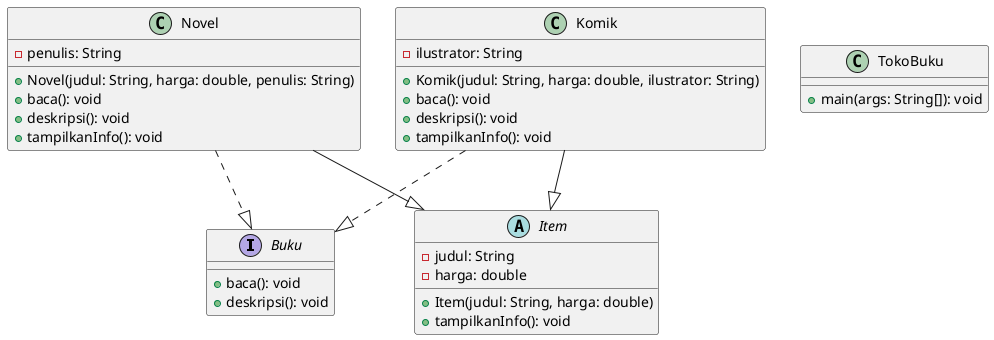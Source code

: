 @startuml TokoBuku

interface Buku {
    + baca(): void
    + deskripsi(): void
}

abstract class Item {
    - judul: String
    - harga: double
    + Item(judul: String, harga: double)
    + tampilkanInfo(): void
}

class Novel {
    - penulis: String
    + Novel(judul: String, harga: double, penulis: String)
    + baca(): void
    + deskripsi(): void
    + tampilkanInfo(): void
}

class Komik {
    - ilustrator: String
    + Komik(judul: String, harga: double, ilustrator: String)
    + baca(): void
    + deskripsi(): void
    + tampilkanInfo(): void
}

class TokoBuku {
    + main(args: String[]): void
}

Novel --|> Item
Komik --|> Item
Novel ..|> Buku
Komik ..|> Buku

@enduml